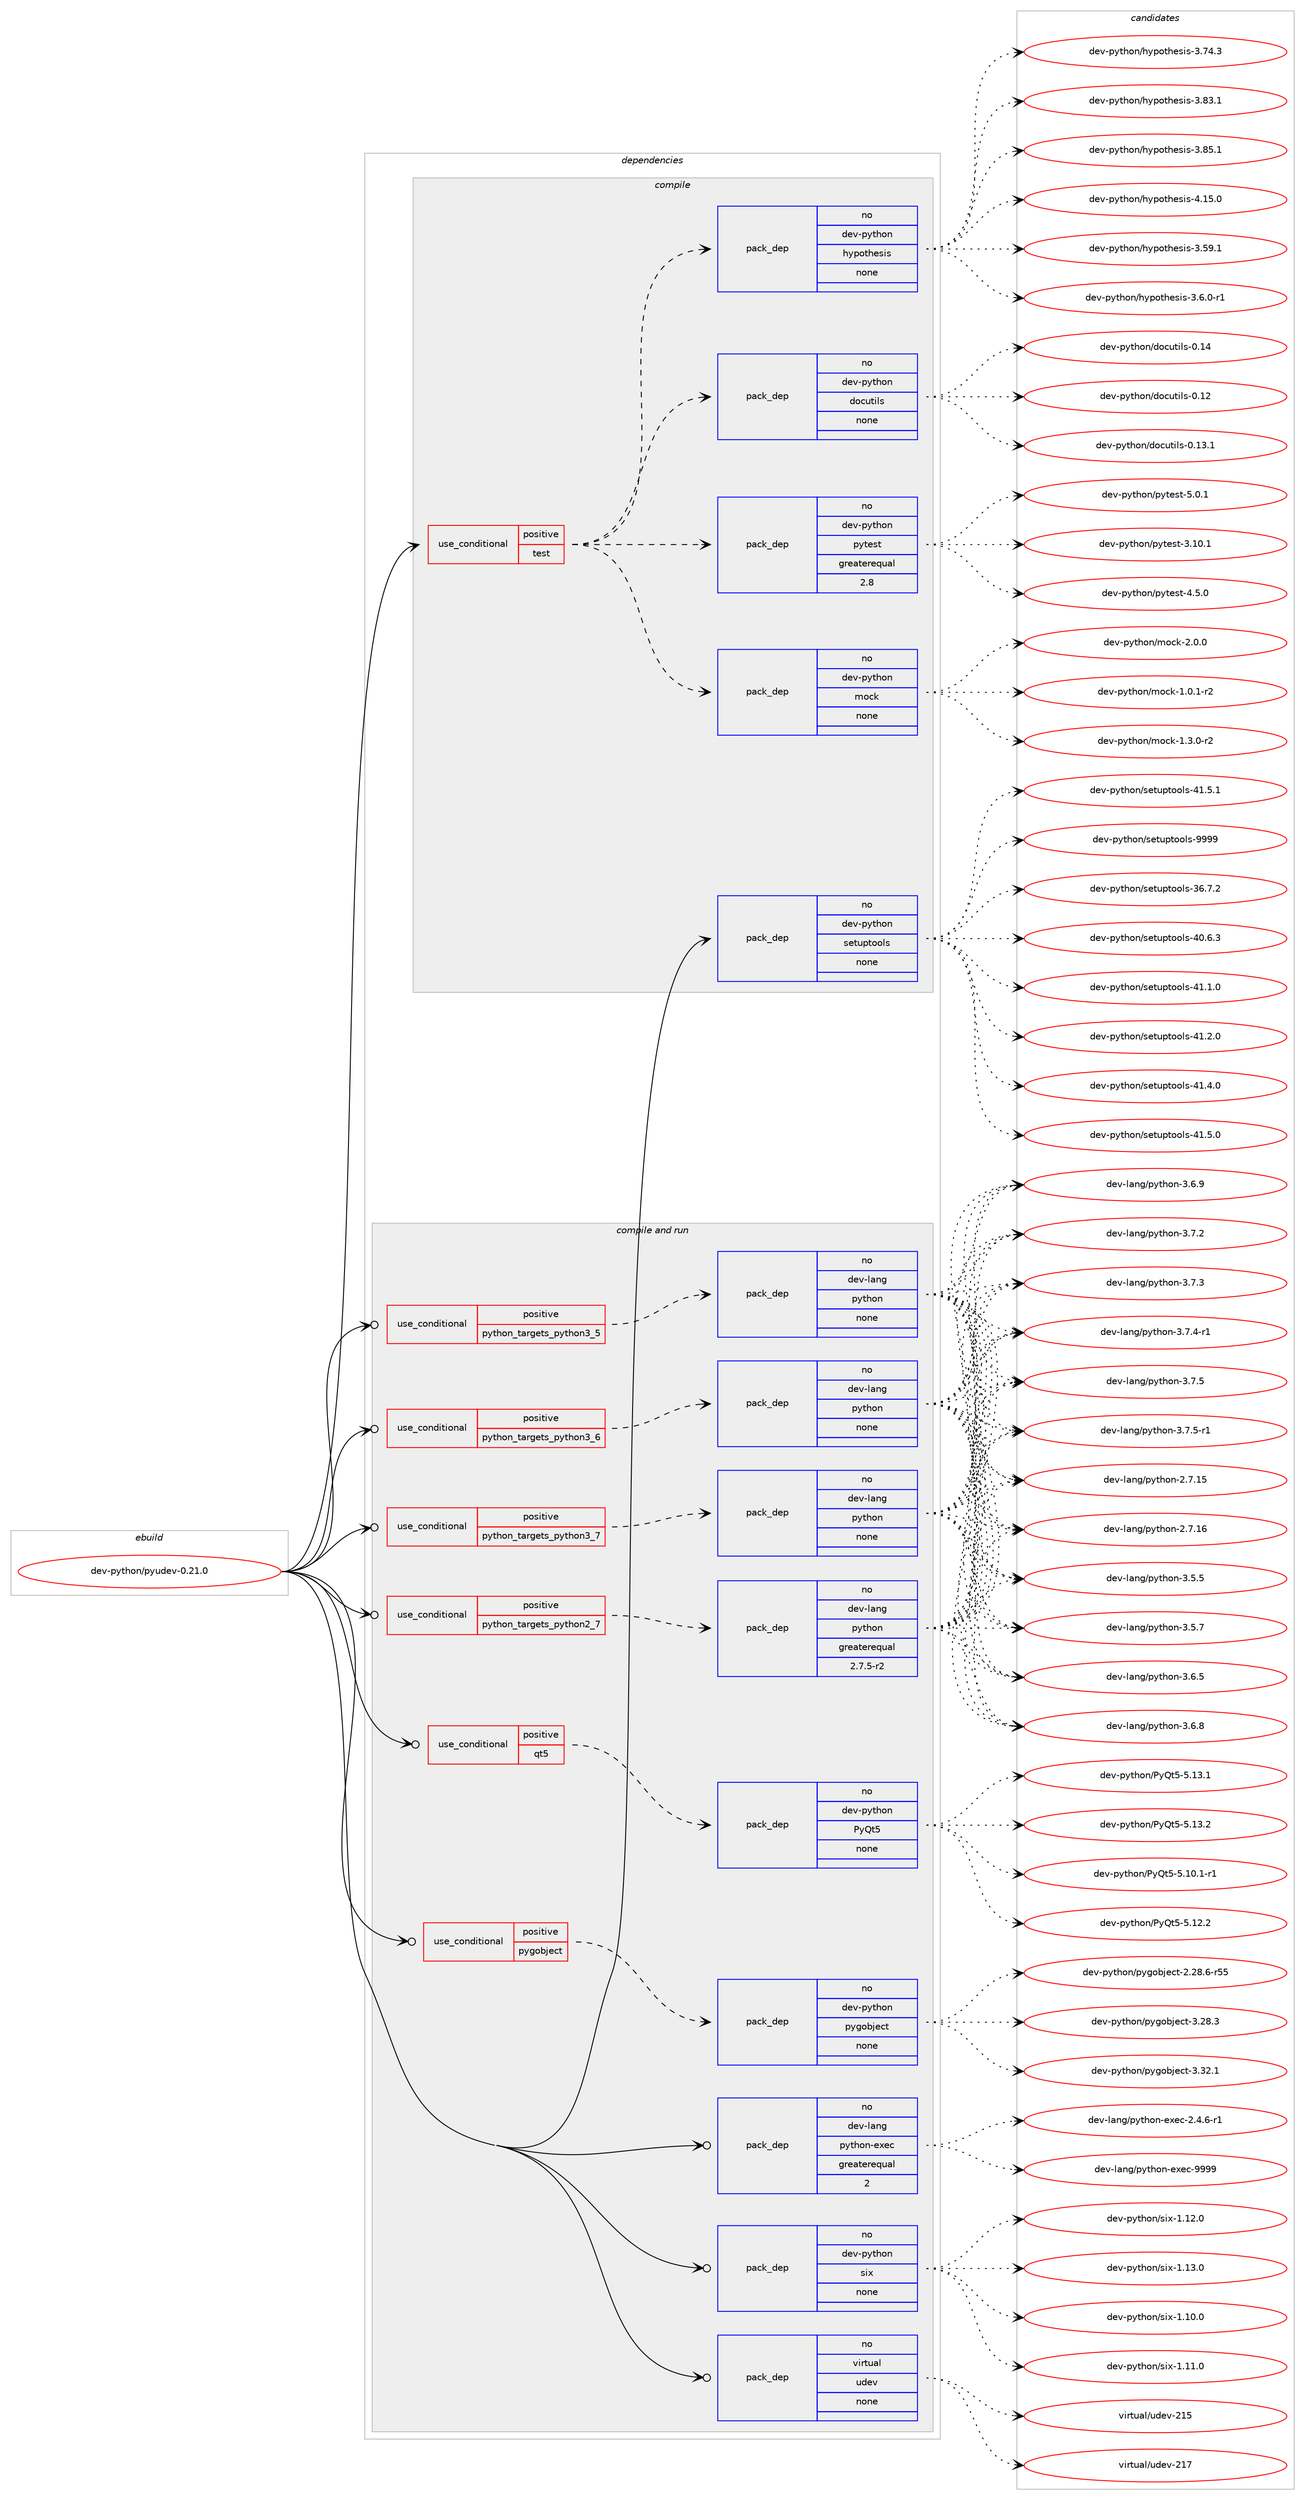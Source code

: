digraph prolog {

# *************
# Graph options
# *************

newrank=true;
concentrate=true;
compound=true;
graph [rankdir=LR,fontname=Helvetica,fontsize=10,ranksep=1.5];#, ranksep=2.5, nodesep=0.2];
edge  [arrowhead=vee];
node  [fontname=Helvetica,fontsize=10];

# **********
# The ebuild
# **********

subgraph cluster_leftcol {
color=gray;
rank=same;
label=<<i>ebuild</i>>;
id [label="dev-python/pyudev-0.21.0", color=red, width=4, href="../dev-python/pyudev-0.21.0.svg"];
}

# ****************
# The dependencies
# ****************

subgraph cluster_midcol {
color=gray;
label=<<i>dependencies</i>>;
subgraph cluster_compile {
fillcolor="#eeeeee";
style=filled;
label=<<i>compile</i>>;
subgraph cond148132 {
dependency633701 [label=<<TABLE BORDER="0" CELLBORDER="1" CELLSPACING="0" CELLPADDING="4"><TR><TD ROWSPAN="3" CELLPADDING="10">use_conditional</TD></TR><TR><TD>positive</TD></TR><TR><TD>test</TD></TR></TABLE>>, shape=none, color=red];
subgraph pack473692 {
dependency633702 [label=<<TABLE BORDER="0" CELLBORDER="1" CELLSPACING="0" CELLPADDING="4" WIDTH="220"><TR><TD ROWSPAN="6" CELLPADDING="30">pack_dep</TD></TR><TR><TD WIDTH="110">no</TD></TR><TR><TD>dev-python</TD></TR><TR><TD>docutils</TD></TR><TR><TD>none</TD></TR><TR><TD></TD></TR></TABLE>>, shape=none, color=blue];
}
dependency633701:e -> dependency633702:w [weight=20,style="dashed",arrowhead="vee"];
subgraph pack473693 {
dependency633703 [label=<<TABLE BORDER="0" CELLBORDER="1" CELLSPACING="0" CELLPADDING="4" WIDTH="220"><TR><TD ROWSPAN="6" CELLPADDING="30">pack_dep</TD></TR><TR><TD WIDTH="110">no</TD></TR><TR><TD>dev-python</TD></TR><TR><TD>hypothesis</TD></TR><TR><TD>none</TD></TR><TR><TD></TD></TR></TABLE>>, shape=none, color=blue];
}
dependency633701:e -> dependency633703:w [weight=20,style="dashed",arrowhead="vee"];
subgraph pack473694 {
dependency633704 [label=<<TABLE BORDER="0" CELLBORDER="1" CELLSPACING="0" CELLPADDING="4" WIDTH="220"><TR><TD ROWSPAN="6" CELLPADDING="30">pack_dep</TD></TR><TR><TD WIDTH="110">no</TD></TR><TR><TD>dev-python</TD></TR><TR><TD>mock</TD></TR><TR><TD>none</TD></TR><TR><TD></TD></TR></TABLE>>, shape=none, color=blue];
}
dependency633701:e -> dependency633704:w [weight=20,style="dashed",arrowhead="vee"];
subgraph pack473695 {
dependency633705 [label=<<TABLE BORDER="0" CELLBORDER="1" CELLSPACING="0" CELLPADDING="4" WIDTH="220"><TR><TD ROWSPAN="6" CELLPADDING="30">pack_dep</TD></TR><TR><TD WIDTH="110">no</TD></TR><TR><TD>dev-python</TD></TR><TR><TD>pytest</TD></TR><TR><TD>greaterequal</TD></TR><TR><TD>2.8</TD></TR></TABLE>>, shape=none, color=blue];
}
dependency633701:e -> dependency633705:w [weight=20,style="dashed",arrowhead="vee"];
}
id:e -> dependency633701:w [weight=20,style="solid",arrowhead="vee"];
subgraph pack473696 {
dependency633706 [label=<<TABLE BORDER="0" CELLBORDER="1" CELLSPACING="0" CELLPADDING="4" WIDTH="220"><TR><TD ROWSPAN="6" CELLPADDING="30">pack_dep</TD></TR><TR><TD WIDTH="110">no</TD></TR><TR><TD>dev-python</TD></TR><TR><TD>setuptools</TD></TR><TR><TD>none</TD></TR><TR><TD></TD></TR></TABLE>>, shape=none, color=blue];
}
id:e -> dependency633706:w [weight=20,style="solid",arrowhead="vee"];
}
subgraph cluster_compileandrun {
fillcolor="#eeeeee";
style=filled;
label=<<i>compile and run</i>>;
subgraph cond148133 {
dependency633707 [label=<<TABLE BORDER="0" CELLBORDER="1" CELLSPACING="0" CELLPADDING="4"><TR><TD ROWSPAN="3" CELLPADDING="10">use_conditional</TD></TR><TR><TD>positive</TD></TR><TR><TD>pygobject</TD></TR></TABLE>>, shape=none, color=red];
subgraph pack473697 {
dependency633708 [label=<<TABLE BORDER="0" CELLBORDER="1" CELLSPACING="0" CELLPADDING="4" WIDTH="220"><TR><TD ROWSPAN="6" CELLPADDING="30">pack_dep</TD></TR><TR><TD WIDTH="110">no</TD></TR><TR><TD>dev-python</TD></TR><TR><TD>pygobject</TD></TR><TR><TD>none</TD></TR><TR><TD></TD></TR></TABLE>>, shape=none, color=blue];
}
dependency633707:e -> dependency633708:w [weight=20,style="dashed",arrowhead="vee"];
}
id:e -> dependency633707:w [weight=20,style="solid",arrowhead="odotvee"];
subgraph cond148134 {
dependency633709 [label=<<TABLE BORDER="0" CELLBORDER="1" CELLSPACING="0" CELLPADDING="4"><TR><TD ROWSPAN="3" CELLPADDING="10">use_conditional</TD></TR><TR><TD>positive</TD></TR><TR><TD>python_targets_python2_7</TD></TR></TABLE>>, shape=none, color=red];
subgraph pack473698 {
dependency633710 [label=<<TABLE BORDER="0" CELLBORDER="1" CELLSPACING="0" CELLPADDING="4" WIDTH="220"><TR><TD ROWSPAN="6" CELLPADDING="30">pack_dep</TD></TR><TR><TD WIDTH="110">no</TD></TR><TR><TD>dev-lang</TD></TR><TR><TD>python</TD></TR><TR><TD>greaterequal</TD></TR><TR><TD>2.7.5-r2</TD></TR></TABLE>>, shape=none, color=blue];
}
dependency633709:e -> dependency633710:w [weight=20,style="dashed",arrowhead="vee"];
}
id:e -> dependency633709:w [weight=20,style="solid",arrowhead="odotvee"];
subgraph cond148135 {
dependency633711 [label=<<TABLE BORDER="0" CELLBORDER="1" CELLSPACING="0" CELLPADDING="4"><TR><TD ROWSPAN="3" CELLPADDING="10">use_conditional</TD></TR><TR><TD>positive</TD></TR><TR><TD>python_targets_python3_5</TD></TR></TABLE>>, shape=none, color=red];
subgraph pack473699 {
dependency633712 [label=<<TABLE BORDER="0" CELLBORDER="1" CELLSPACING="0" CELLPADDING="4" WIDTH="220"><TR><TD ROWSPAN="6" CELLPADDING="30">pack_dep</TD></TR><TR><TD WIDTH="110">no</TD></TR><TR><TD>dev-lang</TD></TR><TR><TD>python</TD></TR><TR><TD>none</TD></TR><TR><TD></TD></TR></TABLE>>, shape=none, color=blue];
}
dependency633711:e -> dependency633712:w [weight=20,style="dashed",arrowhead="vee"];
}
id:e -> dependency633711:w [weight=20,style="solid",arrowhead="odotvee"];
subgraph cond148136 {
dependency633713 [label=<<TABLE BORDER="0" CELLBORDER="1" CELLSPACING="0" CELLPADDING="4"><TR><TD ROWSPAN="3" CELLPADDING="10">use_conditional</TD></TR><TR><TD>positive</TD></TR><TR><TD>python_targets_python3_6</TD></TR></TABLE>>, shape=none, color=red];
subgraph pack473700 {
dependency633714 [label=<<TABLE BORDER="0" CELLBORDER="1" CELLSPACING="0" CELLPADDING="4" WIDTH="220"><TR><TD ROWSPAN="6" CELLPADDING="30">pack_dep</TD></TR><TR><TD WIDTH="110">no</TD></TR><TR><TD>dev-lang</TD></TR><TR><TD>python</TD></TR><TR><TD>none</TD></TR><TR><TD></TD></TR></TABLE>>, shape=none, color=blue];
}
dependency633713:e -> dependency633714:w [weight=20,style="dashed",arrowhead="vee"];
}
id:e -> dependency633713:w [weight=20,style="solid",arrowhead="odotvee"];
subgraph cond148137 {
dependency633715 [label=<<TABLE BORDER="0" CELLBORDER="1" CELLSPACING="0" CELLPADDING="4"><TR><TD ROWSPAN="3" CELLPADDING="10">use_conditional</TD></TR><TR><TD>positive</TD></TR><TR><TD>python_targets_python3_7</TD></TR></TABLE>>, shape=none, color=red];
subgraph pack473701 {
dependency633716 [label=<<TABLE BORDER="0" CELLBORDER="1" CELLSPACING="0" CELLPADDING="4" WIDTH="220"><TR><TD ROWSPAN="6" CELLPADDING="30">pack_dep</TD></TR><TR><TD WIDTH="110">no</TD></TR><TR><TD>dev-lang</TD></TR><TR><TD>python</TD></TR><TR><TD>none</TD></TR><TR><TD></TD></TR></TABLE>>, shape=none, color=blue];
}
dependency633715:e -> dependency633716:w [weight=20,style="dashed",arrowhead="vee"];
}
id:e -> dependency633715:w [weight=20,style="solid",arrowhead="odotvee"];
subgraph cond148138 {
dependency633717 [label=<<TABLE BORDER="0" CELLBORDER="1" CELLSPACING="0" CELLPADDING="4"><TR><TD ROWSPAN="3" CELLPADDING="10">use_conditional</TD></TR><TR><TD>positive</TD></TR><TR><TD>qt5</TD></TR></TABLE>>, shape=none, color=red];
subgraph pack473702 {
dependency633718 [label=<<TABLE BORDER="0" CELLBORDER="1" CELLSPACING="0" CELLPADDING="4" WIDTH="220"><TR><TD ROWSPAN="6" CELLPADDING="30">pack_dep</TD></TR><TR><TD WIDTH="110">no</TD></TR><TR><TD>dev-python</TD></TR><TR><TD>PyQt5</TD></TR><TR><TD>none</TD></TR><TR><TD></TD></TR></TABLE>>, shape=none, color=blue];
}
dependency633717:e -> dependency633718:w [weight=20,style="dashed",arrowhead="vee"];
}
id:e -> dependency633717:w [weight=20,style="solid",arrowhead="odotvee"];
subgraph pack473703 {
dependency633719 [label=<<TABLE BORDER="0" CELLBORDER="1" CELLSPACING="0" CELLPADDING="4" WIDTH="220"><TR><TD ROWSPAN="6" CELLPADDING="30">pack_dep</TD></TR><TR><TD WIDTH="110">no</TD></TR><TR><TD>dev-lang</TD></TR><TR><TD>python-exec</TD></TR><TR><TD>greaterequal</TD></TR><TR><TD>2</TD></TR></TABLE>>, shape=none, color=blue];
}
id:e -> dependency633719:w [weight=20,style="solid",arrowhead="odotvee"];
subgraph pack473704 {
dependency633720 [label=<<TABLE BORDER="0" CELLBORDER="1" CELLSPACING="0" CELLPADDING="4" WIDTH="220"><TR><TD ROWSPAN="6" CELLPADDING="30">pack_dep</TD></TR><TR><TD WIDTH="110">no</TD></TR><TR><TD>dev-python</TD></TR><TR><TD>six</TD></TR><TR><TD>none</TD></TR><TR><TD></TD></TR></TABLE>>, shape=none, color=blue];
}
id:e -> dependency633720:w [weight=20,style="solid",arrowhead="odotvee"];
subgraph pack473705 {
dependency633721 [label=<<TABLE BORDER="0" CELLBORDER="1" CELLSPACING="0" CELLPADDING="4" WIDTH="220"><TR><TD ROWSPAN="6" CELLPADDING="30">pack_dep</TD></TR><TR><TD WIDTH="110">no</TD></TR><TR><TD>virtual</TD></TR><TR><TD>udev</TD></TR><TR><TD>none</TD></TR><TR><TD></TD></TR></TABLE>>, shape=none, color=blue];
}
id:e -> dependency633721:w [weight=20,style="solid",arrowhead="odotvee"];
}
subgraph cluster_run {
fillcolor="#eeeeee";
style=filled;
label=<<i>run</i>>;
}
}

# **************
# The candidates
# **************

subgraph cluster_choices {
rank=same;
color=gray;
label=<<i>candidates</i>>;

subgraph choice473692 {
color=black;
nodesep=1;
choice1001011184511212111610411111047100111991171161051081154548464950 [label="dev-python/docutils-0.12", color=red, width=4,href="../dev-python/docutils-0.12.svg"];
choice10010111845112121116104111110471001119911711610510811545484649514649 [label="dev-python/docutils-0.13.1", color=red, width=4,href="../dev-python/docutils-0.13.1.svg"];
choice1001011184511212111610411111047100111991171161051081154548464952 [label="dev-python/docutils-0.14", color=red, width=4,href="../dev-python/docutils-0.14.svg"];
dependency633702:e -> choice1001011184511212111610411111047100111991171161051081154548464950:w [style=dotted,weight="100"];
dependency633702:e -> choice10010111845112121116104111110471001119911711610510811545484649514649:w [style=dotted,weight="100"];
dependency633702:e -> choice1001011184511212111610411111047100111991171161051081154548464952:w [style=dotted,weight="100"];
}
subgraph choice473693 {
color=black;
nodesep=1;
choice100101118451121211161041111104710412111211111610410111510511545514653574649 [label="dev-python/hypothesis-3.59.1", color=red, width=4,href="../dev-python/hypothesis-3.59.1.svg"];
choice10010111845112121116104111110471041211121111161041011151051154551465446484511449 [label="dev-python/hypothesis-3.6.0-r1", color=red, width=4,href="../dev-python/hypothesis-3.6.0-r1.svg"];
choice100101118451121211161041111104710412111211111610410111510511545514655524651 [label="dev-python/hypothesis-3.74.3", color=red, width=4,href="../dev-python/hypothesis-3.74.3.svg"];
choice100101118451121211161041111104710412111211111610410111510511545514656514649 [label="dev-python/hypothesis-3.83.1", color=red, width=4,href="../dev-python/hypothesis-3.83.1.svg"];
choice100101118451121211161041111104710412111211111610410111510511545514656534649 [label="dev-python/hypothesis-3.85.1", color=red, width=4,href="../dev-python/hypothesis-3.85.1.svg"];
choice100101118451121211161041111104710412111211111610410111510511545524649534648 [label="dev-python/hypothesis-4.15.0", color=red, width=4,href="../dev-python/hypothesis-4.15.0.svg"];
dependency633703:e -> choice100101118451121211161041111104710412111211111610410111510511545514653574649:w [style=dotted,weight="100"];
dependency633703:e -> choice10010111845112121116104111110471041211121111161041011151051154551465446484511449:w [style=dotted,weight="100"];
dependency633703:e -> choice100101118451121211161041111104710412111211111610410111510511545514655524651:w [style=dotted,weight="100"];
dependency633703:e -> choice100101118451121211161041111104710412111211111610410111510511545514656514649:w [style=dotted,weight="100"];
dependency633703:e -> choice100101118451121211161041111104710412111211111610410111510511545514656534649:w [style=dotted,weight="100"];
dependency633703:e -> choice100101118451121211161041111104710412111211111610410111510511545524649534648:w [style=dotted,weight="100"];
}
subgraph choice473694 {
color=black;
nodesep=1;
choice1001011184511212111610411111047109111991074549464846494511450 [label="dev-python/mock-1.0.1-r2", color=red, width=4,href="../dev-python/mock-1.0.1-r2.svg"];
choice1001011184511212111610411111047109111991074549465146484511450 [label="dev-python/mock-1.3.0-r2", color=red, width=4,href="../dev-python/mock-1.3.0-r2.svg"];
choice100101118451121211161041111104710911199107455046484648 [label="dev-python/mock-2.0.0", color=red, width=4,href="../dev-python/mock-2.0.0.svg"];
dependency633704:e -> choice1001011184511212111610411111047109111991074549464846494511450:w [style=dotted,weight="100"];
dependency633704:e -> choice1001011184511212111610411111047109111991074549465146484511450:w [style=dotted,weight="100"];
dependency633704:e -> choice100101118451121211161041111104710911199107455046484648:w [style=dotted,weight="100"];
}
subgraph choice473695 {
color=black;
nodesep=1;
choice100101118451121211161041111104711212111610111511645514649484649 [label="dev-python/pytest-3.10.1", color=red, width=4,href="../dev-python/pytest-3.10.1.svg"];
choice1001011184511212111610411111047112121116101115116455246534648 [label="dev-python/pytest-4.5.0", color=red, width=4,href="../dev-python/pytest-4.5.0.svg"];
choice1001011184511212111610411111047112121116101115116455346484649 [label="dev-python/pytest-5.0.1", color=red, width=4,href="../dev-python/pytest-5.0.1.svg"];
dependency633705:e -> choice100101118451121211161041111104711212111610111511645514649484649:w [style=dotted,weight="100"];
dependency633705:e -> choice1001011184511212111610411111047112121116101115116455246534648:w [style=dotted,weight="100"];
dependency633705:e -> choice1001011184511212111610411111047112121116101115116455346484649:w [style=dotted,weight="100"];
}
subgraph choice473696 {
color=black;
nodesep=1;
choice100101118451121211161041111104711510111611711211611111110811545515446554650 [label="dev-python/setuptools-36.7.2", color=red, width=4,href="../dev-python/setuptools-36.7.2.svg"];
choice100101118451121211161041111104711510111611711211611111110811545524846544651 [label="dev-python/setuptools-40.6.3", color=red, width=4,href="../dev-python/setuptools-40.6.3.svg"];
choice100101118451121211161041111104711510111611711211611111110811545524946494648 [label="dev-python/setuptools-41.1.0", color=red, width=4,href="../dev-python/setuptools-41.1.0.svg"];
choice100101118451121211161041111104711510111611711211611111110811545524946504648 [label="dev-python/setuptools-41.2.0", color=red, width=4,href="../dev-python/setuptools-41.2.0.svg"];
choice100101118451121211161041111104711510111611711211611111110811545524946524648 [label="dev-python/setuptools-41.4.0", color=red, width=4,href="../dev-python/setuptools-41.4.0.svg"];
choice100101118451121211161041111104711510111611711211611111110811545524946534648 [label="dev-python/setuptools-41.5.0", color=red, width=4,href="../dev-python/setuptools-41.5.0.svg"];
choice100101118451121211161041111104711510111611711211611111110811545524946534649 [label="dev-python/setuptools-41.5.1", color=red, width=4,href="../dev-python/setuptools-41.5.1.svg"];
choice10010111845112121116104111110471151011161171121161111111081154557575757 [label="dev-python/setuptools-9999", color=red, width=4,href="../dev-python/setuptools-9999.svg"];
dependency633706:e -> choice100101118451121211161041111104711510111611711211611111110811545515446554650:w [style=dotted,weight="100"];
dependency633706:e -> choice100101118451121211161041111104711510111611711211611111110811545524846544651:w [style=dotted,weight="100"];
dependency633706:e -> choice100101118451121211161041111104711510111611711211611111110811545524946494648:w [style=dotted,weight="100"];
dependency633706:e -> choice100101118451121211161041111104711510111611711211611111110811545524946504648:w [style=dotted,weight="100"];
dependency633706:e -> choice100101118451121211161041111104711510111611711211611111110811545524946524648:w [style=dotted,weight="100"];
dependency633706:e -> choice100101118451121211161041111104711510111611711211611111110811545524946534648:w [style=dotted,weight="100"];
dependency633706:e -> choice100101118451121211161041111104711510111611711211611111110811545524946534649:w [style=dotted,weight="100"];
dependency633706:e -> choice10010111845112121116104111110471151011161171121161111111081154557575757:w [style=dotted,weight="100"];
}
subgraph choice473697 {
color=black;
nodesep=1;
choice1001011184511212111610411111047112121103111981061019911645504650564654451145353 [label="dev-python/pygobject-2.28.6-r55", color=red, width=4,href="../dev-python/pygobject-2.28.6-r55.svg"];
choice1001011184511212111610411111047112121103111981061019911645514650564651 [label="dev-python/pygobject-3.28.3", color=red, width=4,href="../dev-python/pygobject-3.28.3.svg"];
choice1001011184511212111610411111047112121103111981061019911645514651504649 [label="dev-python/pygobject-3.32.1", color=red, width=4,href="../dev-python/pygobject-3.32.1.svg"];
dependency633708:e -> choice1001011184511212111610411111047112121103111981061019911645504650564654451145353:w [style=dotted,weight="100"];
dependency633708:e -> choice1001011184511212111610411111047112121103111981061019911645514650564651:w [style=dotted,weight="100"];
dependency633708:e -> choice1001011184511212111610411111047112121103111981061019911645514651504649:w [style=dotted,weight="100"];
}
subgraph choice473698 {
color=black;
nodesep=1;
choice10010111845108971101034711212111610411111045504655464953 [label="dev-lang/python-2.7.15", color=red, width=4,href="../dev-lang/python-2.7.15.svg"];
choice10010111845108971101034711212111610411111045504655464954 [label="dev-lang/python-2.7.16", color=red, width=4,href="../dev-lang/python-2.7.16.svg"];
choice100101118451089711010347112121116104111110455146534653 [label="dev-lang/python-3.5.5", color=red, width=4,href="../dev-lang/python-3.5.5.svg"];
choice100101118451089711010347112121116104111110455146534655 [label="dev-lang/python-3.5.7", color=red, width=4,href="../dev-lang/python-3.5.7.svg"];
choice100101118451089711010347112121116104111110455146544653 [label="dev-lang/python-3.6.5", color=red, width=4,href="../dev-lang/python-3.6.5.svg"];
choice100101118451089711010347112121116104111110455146544656 [label="dev-lang/python-3.6.8", color=red, width=4,href="../dev-lang/python-3.6.8.svg"];
choice100101118451089711010347112121116104111110455146544657 [label="dev-lang/python-3.6.9", color=red, width=4,href="../dev-lang/python-3.6.9.svg"];
choice100101118451089711010347112121116104111110455146554650 [label="dev-lang/python-3.7.2", color=red, width=4,href="../dev-lang/python-3.7.2.svg"];
choice100101118451089711010347112121116104111110455146554651 [label="dev-lang/python-3.7.3", color=red, width=4,href="../dev-lang/python-3.7.3.svg"];
choice1001011184510897110103471121211161041111104551465546524511449 [label="dev-lang/python-3.7.4-r1", color=red, width=4,href="../dev-lang/python-3.7.4-r1.svg"];
choice100101118451089711010347112121116104111110455146554653 [label="dev-lang/python-3.7.5", color=red, width=4,href="../dev-lang/python-3.7.5.svg"];
choice1001011184510897110103471121211161041111104551465546534511449 [label="dev-lang/python-3.7.5-r1", color=red, width=4,href="../dev-lang/python-3.7.5-r1.svg"];
dependency633710:e -> choice10010111845108971101034711212111610411111045504655464953:w [style=dotted,weight="100"];
dependency633710:e -> choice10010111845108971101034711212111610411111045504655464954:w [style=dotted,weight="100"];
dependency633710:e -> choice100101118451089711010347112121116104111110455146534653:w [style=dotted,weight="100"];
dependency633710:e -> choice100101118451089711010347112121116104111110455146534655:w [style=dotted,weight="100"];
dependency633710:e -> choice100101118451089711010347112121116104111110455146544653:w [style=dotted,weight="100"];
dependency633710:e -> choice100101118451089711010347112121116104111110455146544656:w [style=dotted,weight="100"];
dependency633710:e -> choice100101118451089711010347112121116104111110455146544657:w [style=dotted,weight="100"];
dependency633710:e -> choice100101118451089711010347112121116104111110455146554650:w [style=dotted,weight="100"];
dependency633710:e -> choice100101118451089711010347112121116104111110455146554651:w [style=dotted,weight="100"];
dependency633710:e -> choice1001011184510897110103471121211161041111104551465546524511449:w [style=dotted,weight="100"];
dependency633710:e -> choice100101118451089711010347112121116104111110455146554653:w [style=dotted,weight="100"];
dependency633710:e -> choice1001011184510897110103471121211161041111104551465546534511449:w [style=dotted,weight="100"];
}
subgraph choice473699 {
color=black;
nodesep=1;
choice10010111845108971101034711212111610411111045504655464953 [label="dev-lang/python-2.7.15", color=red, width=4,href="../dev-lang/python-2.7.15.svg"];
choice10010111845108971101034711212111610411111045504655464954 [label="dev-lang/python-2.7.16", color=red, width=4,href="../dev-lang/python-2.7.16.svg"];
choice100101118451089711010347112121116104111110455146534653 [label="dev-lang/python-3.5.5", color=red, width=4,href="../dev-lang/python-3.5.5.svg"];
choice100101118451089711010347112121116104111110455146534655 [label="dev-lang/python-3.5.7", color=red, width=4,href="../dev-lang/python-3.5.7.svg"];
choice100101118451089711010347112121116104111110455146544653 [label="dev-lang/python-3.6.5", color=red, width=4,href="../dev-lang/python-3.6.5.svg"];
choice100101118451089711010347112121116104111110455146544656 [label="dev-lang/python-3.6.8", color=red, width=4,href="../dev-lang/python-3.6.8.svg"];
choice100101118451089711010347112121116104111110455146544657 [label="dev-lang/python-3.6.9", color=red, width=4,href="../dev-lang/python-3.6.9.svg"];
choice100101118451089711010347112121116104111110455146554650 [label="dev-lang/python-3.7.2", color=red, width=4,href="../dev-lang/python-3.7.2.svg"];
choice100101118451089711010347112121116104111110455146554651 [label="dev-lang/python-3.7.3", color=red, width=4,href="../dev-lang/python-3.7.3.svg"];
choice1001011184510897110103471121211161041111104551465546524511449 [label="dev-lang/python-3.7.4-r1", color=red, width=4,href="../dev-lang/python-3.7.4-r1.svg"];
choice100101118451089711010347112121116104111110455146554653 [label="dev-lang/python-3.7.5", color=red, width=4,href="../dev-lang/python-3.7.5.svg"];
choice1001011184510897110103471121211161041111104551465546534511449 [label="dev-lang/python-3.7.5-r1", color=red, width=4,href="../dev-lang/python-3.7.5-r1.svg"];
dependency633712:e -> choice10010111845108971101034711212111610411111045504655464953:w [style=dotted,weight="100"];
dependency633712:e -> choice10010111845108971101034711212111610411111045504655464954:w [style=dotted,weight="100"];
dependency633712:e -> choice100101118451089711010347112121116104111110455146534653:w [style=dotted,weight="100"];
dependency633712:e -> choice100101118451089711010347112121116104111110455146534655:w [style=dotted,weight="100"];
dependency633712:e -> choice100101118451089711010347112121116104111110455146544653:w [style=dotted,weight="100"];
dependency633712:e -> choice100101118451089711010347112121116104111110455146544656:w [style=dotted,weight="100"];
dependency633712:e -> choice100101118451089711010347112121116104111110455146544657:w [style=dotted,weight="100"];
dependency633712:e -> choice100101118451089711010347112121116104111110455146554650:w [style=dotted,weight="100"];
dependency633712:e -> choice100101118451089711010347112121116104111110455146554651:w [style=dotted,weight="100"];
dependency633712:e -> choice1001011184510897110103471121211161041111104551465546524511449:w [style=dotted,weight="100"];
dependency633712:e -> choice100101118451089711010347112121116104111110455146554653:w [style=dotted,weight="100"];
dependency633712:e -> choice1001011184510897110103471121211161041111104551465546534511449:w [style=dotted,weight="100"];
}
subgraph choice473700 {
color=black;
nodesep=1;
choice10010111845108971101034711212111610411111045504655464953 [label="dev-lang/python-2.7.15", color=red, width=4,href="../dev-lang/python-2.7.15.svg"];
choice10010111845108971101034711212111610411111045504655464954 [label="dev-lang/python-2.7.16", color=red, width=4,href="../dev-lang/python-2.7.16.svg"];
choice100101118451089711010347112121116104111110455146534653 [label="dev-lang/python-3.5.5", color=red, width=4,href="../dev-lang/python-3.5.5.svg"];
choice100101118451089711010347112121116104111110455146534655 [label="dev-lang/python-3.5.7", color=red, width=4,href="../dev-lang/python-3.5.7.svg"];
choice100101118451089711010347112121116104111110455146544653 [label="dev-lang/python-3.6.5", color=red, width=4,href="../dev-lang/python-3.6.5.svg"];
choice100101118451089711010347112121116104111110455146544656 [label="dev-lang/python-3.6.8", color=red, width=4,href="../dev-lang/python-3.6.8.svg"];
choice100101118451089711010347112121116104111110455146544657 [label="dev-lang/python-3.6.9", color=red, width=4,href="../dev-lang/python-3.6.9.svg"];
choice100101118451089711010347112121116104111110455146554650 [label="dev-lang/python-3.7.2", color=red, width=4,href="../dev-lang/python-3.7.2.svg"];
choice100101118451089711010347112121116104111110455146554651 [label="dev-lang/python-3.7.3", color=red, width=4,href="../dev-lang/python-3.7.3.svg"];
choice1001011184510897110103471121211161041111104551465546524511449 [label="dev-lang/python-3.7.4-r1", color=red, width=4,href="../dev-lang/python-3.7.4-r1.svg"];
choice100101118451089711010347112121116104111110455146554653 [label="dev-lang/python-3.7.5", color=red, width=4,href="../dev-lang/python-3.7.5.svg"];
choice1001011184510897110103471121211161041111104551465546534511449 [label="dev-lang/python-3.7.5-r1", color=red, width=4,href="../dev-lang/python-3.7.5-r1.svg"];
dependency633714:e -> choice10010111845108971101034711212111610411111045504655464953:w [style=dotted,weight="100"];
dependency633714:e -> choice10010111845108971101034711212111610411111045504655464954:w [style=dotted,weight="100"];
dependency633714:e -> choice100101118451089711010347112121116104111110455146534653:w [style=dotted,weight="100"];
dependency633714:e -> choice100101118451089711010347112121116104111110455146534655:w [style=dotted,weight="100"];
dependency633714:e -> choice100101118451089711010347112121116104111110455146544653:w [style=dotted,weight="100"];
dependency633714:e -> choice100101118451089711010347112121116104111110455146544656:w [style=dotted,weight="100"];
dependency633714:e -> choice100101118451089711010347112121116104111110455146544657:w [style=dotted,weight="100"];
dependency633714:e -> choice100101118451089711010347112121116104111110455146554650:w [style=dotted,weight="100"];
dependency633714:e -> choice100101118451089711010347112121116104111110455146554651:w [style=dotted,weight="100"];
dependency633714:e -> choice1001011184510897110103471121211161041111104551465546524511449:w [style=dotted,weight="100"];
dependency633714:e -> choice100101118451089711010347112121116104111110455146554653:w [style=dotted,weight="100"];
dependency633714:e -> choice1001011184510897110103471121211161041111104551465546534511449:w [style=dotted,weight="100"];
}
subgraph choice473701 {
color=black;
nodesep=1;
choice10010111845108971101034711212111610411111045504655464953 [label="dev-lang/python-2.7.15", color=red, width=4,href="../dev-lang/python-2.7.15.svg"];
choice10010111845108971101034711212111610411111045504655464954 [label="dev-lang/python-2.7.16", color=red, width=4,href="../dev-lang/python-2.7.16.svg"];
choice100101118451089711010347112121116104111110455146534653 [label="dev-lang/python-3.5.5", color=red, width=4,href="../dev-lang/python-3.5.5.svg"];
choice100101118451089711010347112121116104111110455146534655 [label="dev-lang/python-3.5.7", color=red, width=4,href="../dev-lang/python-3.5.7.svg"];
choice100101118451089711010347112121116104111110455146544653 [label="dev-lang/python-3.6.5", color=red, width=4,href="../dev-lang/python-3.6.5.svg"];
choice100101118451089711010347112121116104111110455146544656 [label="dev-lang/python-3.6.8", color=red, width=4,href="../dev-lang/python-3.6.8.svg"];
choice100101118451089711010347112121116104111110455146544657 [label="dev-lang/python-3.6.9", color=red, width=4,href="../dev-lang/python-3.6.9.svg"];
choice100101118451089711010347112121116104111110455146554650 [label="dev-lang/python-3.7.2", color=red, width=4,href="../dev-lang/python-3.7.2.svg"];
choice100101118451089711010347112121116104111110455146554651 [label="dev-lang/python-3.7.3", color=red, width=4,href="../dev-lang/python-3.7.3.svg"];
choice1001011184510897110103471121211161041111104551465546524511449 [label="dev-lang/python-3.7.4-r1", color=red, width=4,href="../dev-lang/python-3.7.4-r1.svg"];
choice100101118451089711010347112121116104111110455146554653 [label="dev-lang/python-3.7.5", color=red, width=4,href="../dev-lang/python-3.7.5.svg"];
choice1001011184510897110103471121211161041111104551465546534511449 [label="dev-lang/python-3.7.5-r1", color=red, width=4,href="../dev-lang/python-3.7.5-r1.svg"];
dependency633716:e -> choice10010111845108971101034711212111610411111045504655464953:w [style=dotted,weight="100"];
dependency633716:e -> choice10010111845108971101034711212111610411111045504655464954:w [style=dotted,weight="100"];
dependency633716:e -> choice100101118451089711010347112121116104111110455146534653:w [style=dotted,weight="100"];
dependency633716:e -> choice100101118451089711010347112121116104111110455146534655:w [style=dotted,weight="100"];
dependency633716:e -> choice100101118451089711010347112121116104111110455146544653:w [style=dotted,weight="100"];
dependency633716:e -> choice100101118451089711010347112121116104111110455146544656:w [style=dotted,weight="100"];
dependency633716:e -> choice100101118451089711010347112121116104111110455146544657:w [style=dotted,weight="100"];
dependency633716:e -> choice100101118451089711010347112121116104111110455146554650:w [style=dotted,weight="100"];
dependency633716:e -> choice100101118451089711010347112121116104111110455146554651:w [style=dotted,weight="100"];
dependency633716:e -> choice1001011184510897110103471121211161041111104551465546524511449:w [style=dotted,weight="100"];
dependency633716:e -> choice100101118451089711010347112121116104111110455146554653:w [style=dotted,weight="100"];
dependency633716:e -> choice1001011184510897110103471121211161041111104551465546534511449:w [style=dotted,weight="100"];
}
subgraph choice473702 {
color=black;
nodesep=1;
choice1001011184511212111610411111047801218111653455346494846494511449 [label="dev-python/PyQt5-5.10.1-r1", color=red, width=4,href="../dev-python/PyQt5-5.10.1-r1.svg"];
choice100101118451121211161041111104780121811165345534649504650 [label="dev-python/PyQt5-5.12.2", color=red, width=4,href="../dev-python/PyQt5-5.12.2.svg"];
choice100101118451121211161041111104780121811165345534649514649 [label="dev-python/PyQt5-5.13.1", color=red, width=4,href="../dev-python/PyQt5-5.13.1.svg"];
choice100101118451121211161041111104780121811165345534649514650 [label="dev-python/PyQt5-5.13.2", color=red, width=4,href="../dev-python/PyQt5-5.13.2.svg"];
dependency633718:e -> choice1001011184511212111610411111047801218111653455346494846494511449:w [style=dotted,weight="100"];
dependency633718:e -> choice100101118451121211161041111104780121811165345534649504650:w [style=dotted,weight="100"];
dependency633718:e -> choice100101118451121211161041111104780121811165345534649514649:w [style=dotted,weight="100"];
dependency633718:e -> choice100101118451121211161041111104780121811165345534649514650:w [style=dotted,weight="100"];
}
subgraph choice473703 {
color=black;
nodesep=1;
choice10010111845108971101034711212111610411111045101120101994550465246544511449 [label="dev-lang/python-exec-2.4.6-r1", color=red, width=4,href="../dev-lang/python-exec-2.4.6-r1.svg"];
choice10010111845108971101034711212111610411111045101120101994557575757 [label="dev-lang/python-exec-9999", color=red, width=4,href="../dev-lang/python-exec-9999.svg"];
dependency633719:e -> choice10010111845108971101034711212111610411111045101120101994550465246544511449:w [style=dotted,weight="100"];
dependency633719:e -> choice10010111845108971101034711212111610411111045101120101994557575757:w [style=dotted,weight="100"];
}
subgraph choice473704 {
color=black;
nodesep=1;
choice100101118451121211161041111104711510512045494649484648 [label="dev-python/six-1.10.0", color=red, width=4,href="../dev-python/six-1.10.0.svg"];
choice100101118451121211161041111104711510512045494649494648 [label="dev-python/six-1.11.0", color=red, width=4,href="../dev-python/six-1.11.0.svg"];
choice100101118451121211161041111104711510512045494649504648 [label="dev-python/six-1.12.0", color=red, width=4,href="../dev-python/six-1.12.0.svg"];
choice100101118451121211161041111104711510512045494649514648 [label="dev-python/six-1.13.0", color=red, width=4,href="../dev-python/six-1.13.0.svg"];
dependency633720:e -> choice100101118451121211161041111104711510512045494649484648:w [style=dotted,weight="100"];
dependency633720:e -> choice100101118451121211161041111104711510512045494649494648:w [style=dotted,weight="100"];
dependency633720:e -> choice100101118451121211161041111104711510512045494649504648:w [style=dotted,weight="100"];
dependency633720:e -> choice100101118451121211161041111104711510512045494649514648:w [style=dotted,weight="100"];
}
subgraph choice473705 {
color=black;
nodesep=1;
choice118105114116117971084711710010111845504953 [label="virtual/udev-215", color=red, width=4,href="../virtual/udev-215.svg"];
choice118105114116117971084711710010111845504955 [label="virtual/udev-217", color=red, width=4,href="../virtual/udev-217.svg"];
dependency633721:e -> choice118105114116117971084711710010111845504953:w [style=dotted,weight="100"];
dependency633721:e -> choice118105114116117971084711710010111845504955:w [style=dotted,weight="100"];
}
}

}
